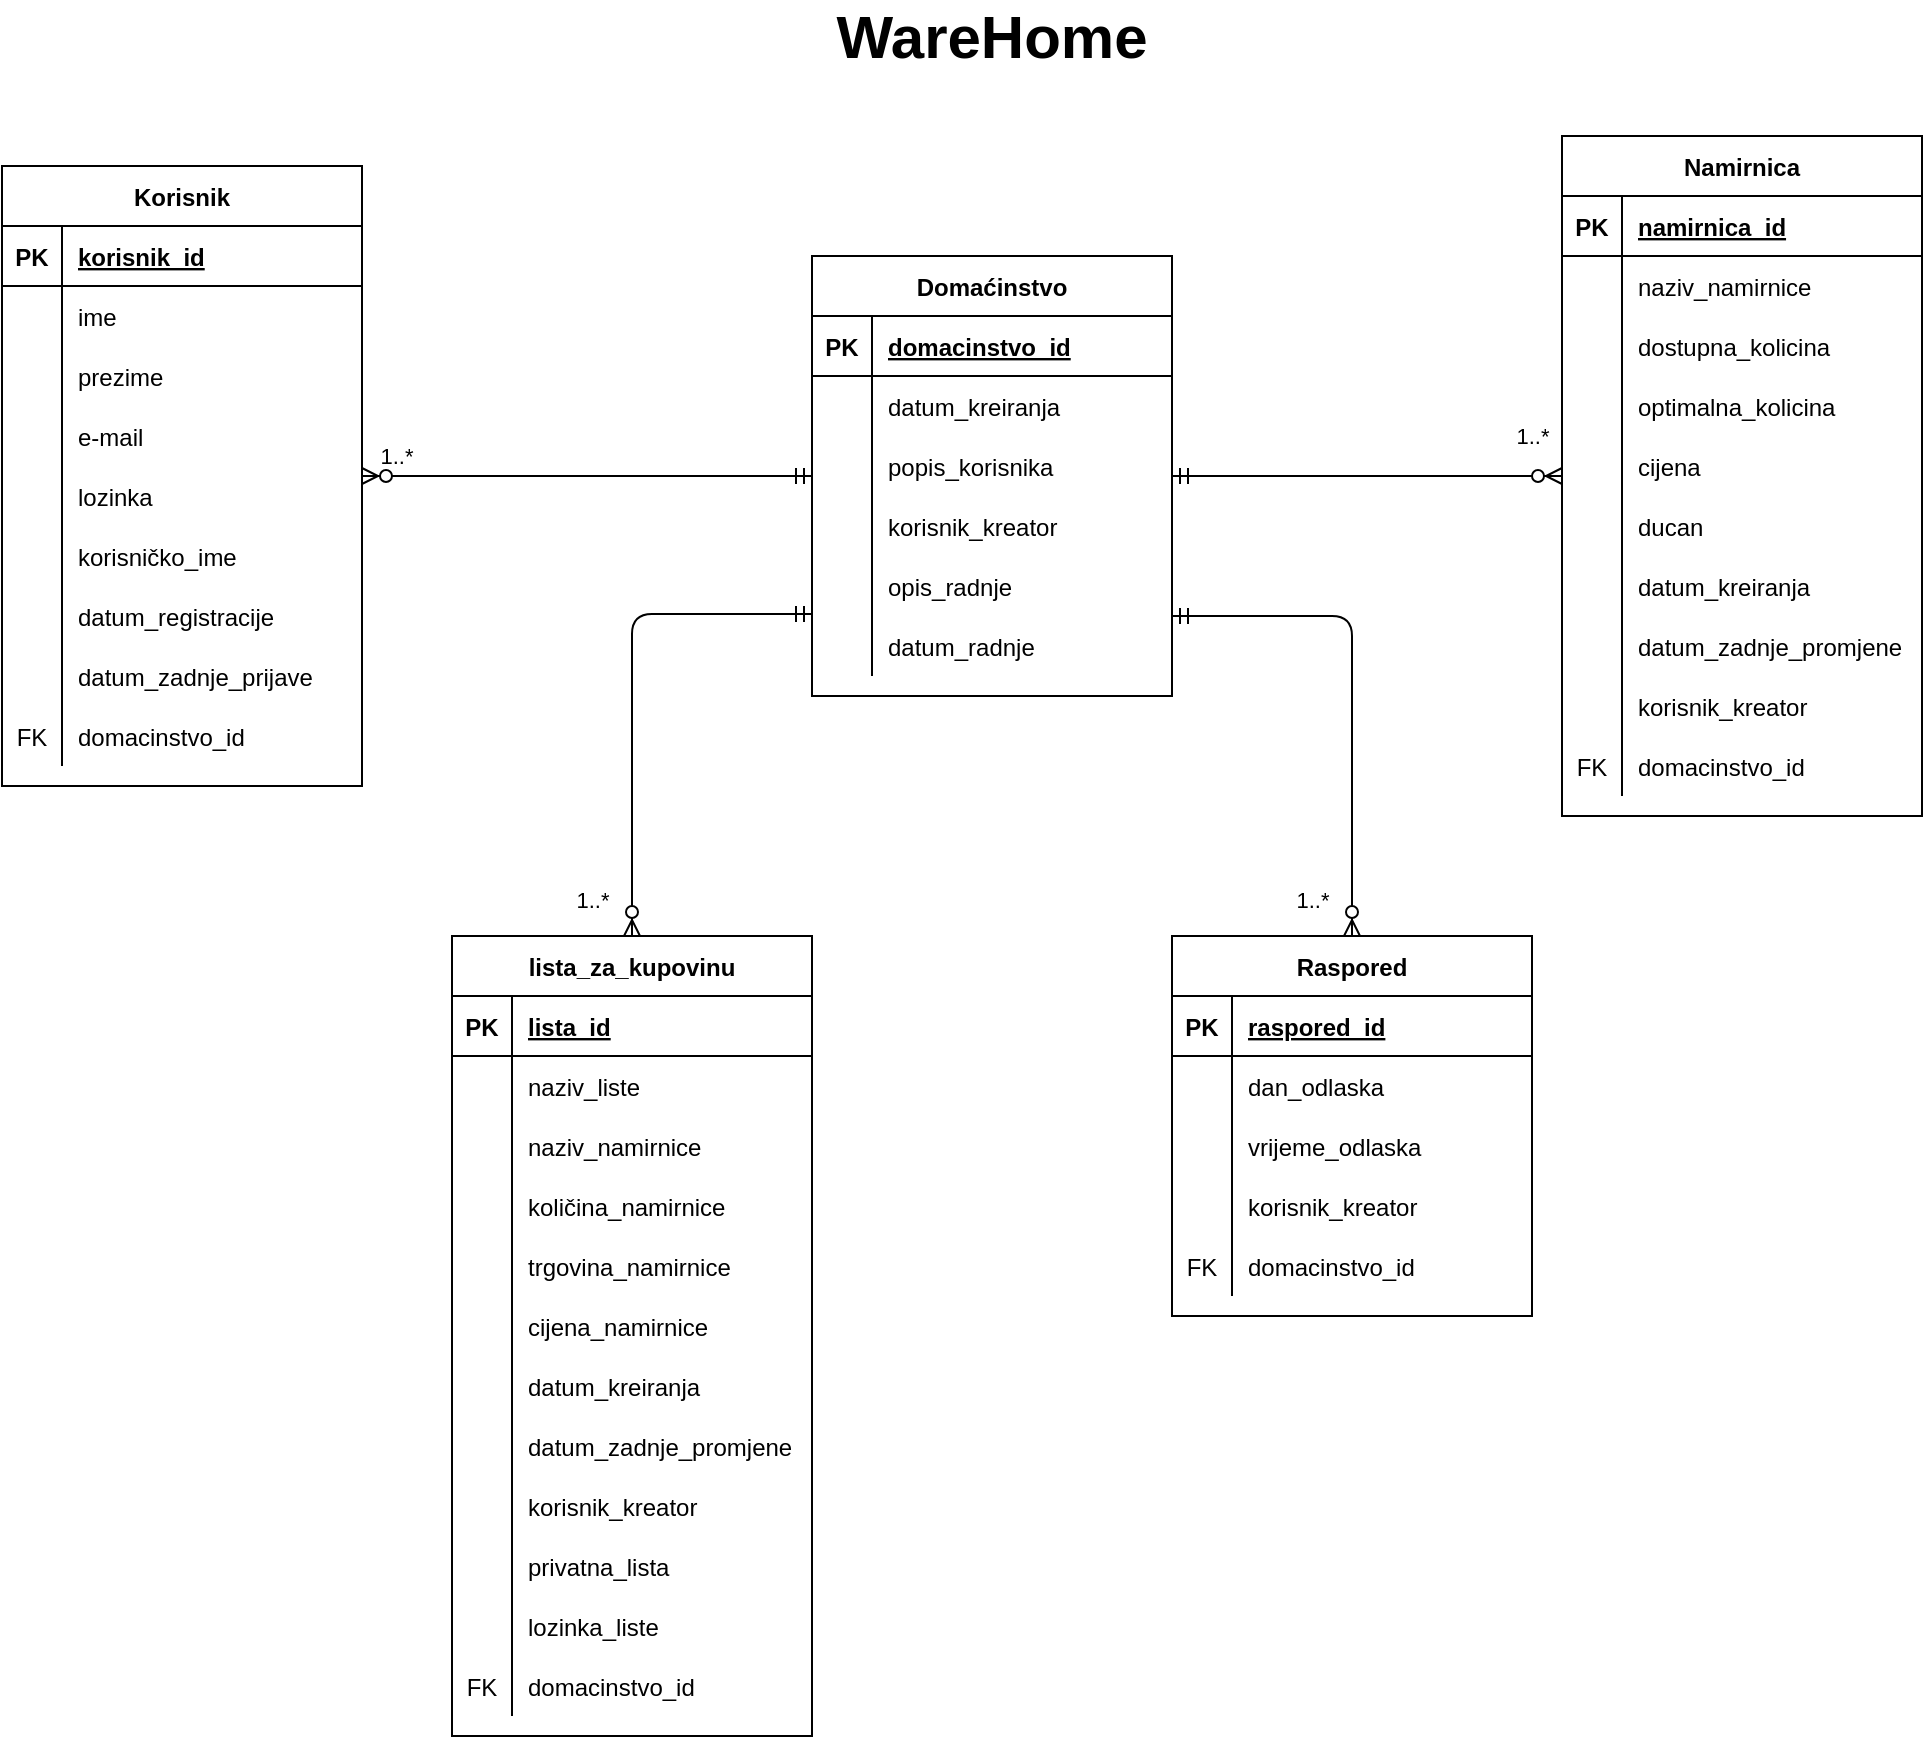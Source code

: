 <mxfile version="14.6.3" type="device"><diagram id="R2lEEEUBdFMjLlhIrx00" name="Page-1"><mxGraphModel dx="1422" dy="800" grid="1" gridSize="10" guides="1" tooltips="1" connect="1" arrows="1" fold="1" page="1" pageScale="1" pageWidth="1169" pageHeight="1654" math="0" shadow="0" extFonts="Permanent Marker^https://fonts.googleapis.com/css?family=Permanent+Marker"><root><mxCell id="0"/><mxCell id="1" parent="0"/><mxCell id="2GLg-_PPCTmaLITqpfH3-1" value="&lt;b&gt;&lt;font style=&quot;font-size: 30px&quot;&gt;WareHome&lt;/font&gt;&lt;/b&gt;" style="text;html=1;strokeColor=none;fillColor=none;align=center;verticalAlign=middle;whiteSpace=wrap;rounded=0;" parent="1" vertex="1"><mxGeometry x="435" y="30" width="300" height="20" as="geometry"/></mxCell><mxCell id="2GLg-_PPCTmaLITqpfH3-2" value="Korisnik" style="shape=table;startSize=30;container=1;collapsible=1;childLayout=tableLayout;fixedRows=1;rowLines=0;fontStyle=1;align=center;resizeLast=1;" parent="1" vertex="1"><mxGeometry x="90" y="105" width="180" height="310" as="geometry"/></mxCell><mxCell id="2GLg-_PPCTmaLITqpfH3-3" value="" style="shape=partialRectangle;collapsible=0;dropTarget=0;pointerEvents=0;fillColor=none;top=0;left=0;bottom=1;right=0;points=[[0,0.5],[1,0.5]];portConstraint=eastwest;" parent="2GLg-_PPCTmaLITqpfH3-2" vertex="1"><mxGeometry y="30" width="180" height="30" as="geometry"/></mxCell><mxCell id="2GLg-_PPCTmaLITqpfH3-4" value="PK" style="shape=partialRectangle;connectable=0;fillColor=none;top=0;left=0;bottom=0;right=0;fontStyle=1;overflow=hidden;" parent="2GLg-_PPCTmaLITqpfH3-3" vertex="1"><mxGeometry width="30" height="30" as="geometry"/></mxCell><mxCell id="2GLg-_PPCTmaLITqpfH3-5" value="korisnik_id" style="shape=partialRectangle;connectable=0;fillColor=none;top=0;left=0;bottom=0;right=0;align=left;spacingLeft=6;fontStyle=5;overflow=hidden;" parent="2GLg-_PPCTmaLITqpfH3-3" vertex="1"><mxGeometry x="30" width="150" height="30" as="geometry"/></mxCell><mxCell id="2GLg-_PPCTmaLITqpfH3-6" value="" style="shape=partialRectangle;collapsible=0;dropTarget=0;pointerEvents=0;fillColor=none;top=0;left=0;bottom=0;right=0;points=[[0,0.5],[1,0.5]];portConstraint=eastwest;" parent="2GLg-_PPCTmaLITqpfH3-2" vertex="1"><mxGeometry y="60" width="180" height="30" as="geometry"/></mxCell><mxCell id="2GLg-_PPCTmaLITqpfH3-7" value="" style="shape=partialRectangle;connectable=0;fillColor=none;top=0;left=0;bottom=0;right=0;editable=1;overflow=hidden;" parent="2GLg-_PPCTmaLITqpfH3-6" vertex="1"><mxGeometry width="30" height="30" as="geometry"/></mxCell><mxCell id="2GLg-_PPCTmaLITqpfH3-8" value="ime" style="shape=partialRectangle;connectable=0;fillColor=none;top=0;left=0;bottom=0;right=0;align=left;spacingLeft=6;overflow=hidden;" parent="2GLg-_PPCTmaLITqpfH3-6" vertex="1"><mxGeometry x="30" width="150" height="30" as="geometry"/></mxCell><mxCell id="2GLg-_PPCTmaLITqpfH3-9" value="" style="shape=partialRectangle;collapsible=0;dropTarget=0;pointerEvents=0;fillColor=none;top=0;left=0;bottom=0;right=0;points=[[0,0.5],[1,0.5]];portConstraint=eastwest;" parent="2GLg-_PPCTmaLITqpfH3-2" vertex="1"><mxGeometry y="90" width="180" height="30" as="geometry"/></mxCell><mxCell id="2GLg-_PPCTmaLITqpfH3-10" value="" style="shape=partialRectangle;connectable=0;fillColor=none;top=0;left=0;bottom=0;right=0;editable=1;overflow=hidden;" parent="2GLg-_PPCTmaLITqpfH3-9" vertex="1"><mxGeometry width="30" height="30" as="geometry"/></mxCell><mxCell id="2GLg-_PPCTmaLITqpfH3-11" value="prezime" style="shape=partialRectangle;connectable=0;fillColor=none;top=0;left=0;bottom=0;right=0;align=left;spacingLeft=6;overflow=hidden;" parent="2GLg-_PPCTmaLITqpfH3-9" vertex="1"><mxGeometry x="30" width="150" height="30" as="geometry"/></mxCell><mxCell id="2GLg-_PPCTmaLITqpfH3-12" value="" style="shape=partialRectangle;collapsible=0;dropTarget=0;pointerEvents=0;fillColor=none;top=0;left=0;bottom=0;right=0;points=[[0,0.5],[1,0.5]];portConstraint=eastwest;" parent="2GLg-_PPCTmaLITqpfH3-2" vertex="1"><mxGeometry y="120" width="180" height="30" as="geometry"/></mxCell><mxCell id="2GLg-_PPCTmaLITqpfH3-13" value="" style="shape=partialRectangle;connectable=0;fillColor=none;top=0;left=0;bottom=0;right=0;editable=1;overflow=hidden;" parent="2GLg-_PPCTmaLITqpfH3-12" vertex="1"><mxGeometry width="30" height="30" as="geometry"/></mxCell><mxCell id="2GLg-_PPCTmaLITqpfH3-14" value="e-mail" style="shape=partialRectangle;connectable=0;fillColor=none;top=0;left=0;bottom=0;right=0;align=left;spacingLeft=6;overflow=hidden;" parent="2GLg-_PPCTmaLITqpfH3-12" vertex="1"><mxGeometry x="30" width="150" height="30" as="geometry"/></mxCell><mxCell id="2GLg-_PPCTmaLITqpfH3-15" value="" style="shape=partialRectangle;collapsible=0;dropTarget=0;pointerEvents=0;fillColor=none;top=0;left=0;bottom=0;right=0;points=[[0,0.5],[1,0.5]];portConstraint=eastwest;" parent="2GLg-_PPCTmaLITqpfH3-2" vertex="1"><mxGeometry y="150" width="180" height="30" as="geometry"/></mxCell><mxCell id="2GLg-_PPCTmaLITqpfH3-16" value="" style="shape=partialRectangle;connectable=0;fillColor=none;top=0;left=0;bottom=0;right=0;editable=1;overflow=hidden;" parent="2GLg-_PPCTmaLITqpfH3-15" vertex="1"><mxGeometry width="30" height="30" as="geometry"/></mxCell><mxCell id="2GLg-_PPCTmaLITqpfH3-17" value="lozinka" style="shape=partialRectangle;connectable=0;fillColor=none;top=0;left=0;bottom=0;right=0;align=left;spacingLeft=6;overflow=hidden;" parent="2GLg-_PPCTmaLITqpfH3-15" vertex="1"><mxGeometry x="30" width="150" height="30" as="geometry"/></mxCell><mxCell id="2GLg-_PPCTmaLITqpfH3-18" value="" style="shape=partialRectangle;collapsible=0;dropTarget=0;pointerEvents=0;fillColor=none;top=0;left=0;bottom=0;right=0;points=[[0,0.5],[1,0.5]];portConstraint=eastwest;" parent="2GLg-_PPCTmaLITqpfH3-2" vertex="1"><mxGeometry y="180" width="180" height="30" as="geometry"/></mxCell><mxCell id="2GLg-_PPCTmaLITqpfH3-19" value="" style="shape=partialRectangle;connectable=0;fillColor=none;top=0;left=0;bottom=0;right=0;editable=1;overflow=hidden;" parent="2GLg-_PPCTmaLITqpfH3-18" vertex="1"><mxGeometry width="30" height="30" as="geometry"/></mxCell><mxCell id="2GLg-_PPCTmaLITqpfH3-20" value="korisničko_ime" style="shape=partialRectangle;connectable=0;fillColor=none;top=0;left=0;bottom=0;right=0;align=left;spacingLeft=6;overflow=hidden;" parent="2GLg-_PPCTmaLITqpfH3-18" vertex="1"><mxGeometry x="30" width="150" height="30" as="geometry"/></mxCell><mxCell id="2GLg-_PPCTmaLITqpfH3-21" value="" style="shape=partialRectangle;collapsible=0;dropTarget=0;pointerEvents=0;fillColor=none;top=0;left=0;bottom=0;right=0;points=[[0,0.5],[1,0.5]];portConstraint=eastwest;" parent="2GLg-_PPCTmaLITqpfH3-2" vertex="1"><mxGeometry y="210" width="180" height="30" as="geometry"/></mxCell><mxCell id="2GLg-_PPCTmaLITqpfH3-22" value="" style="shape=partialRectangle;connectable=0;fillColor=none;top=0;left=0;bottom=0;right=0;editable=1;overflow=hidden;" parent="2GLg-_PPCTmaLITqpfH3-21" vertex="1"><mxGeometry width="30" height="30" as="geometry"/></mxCell><mxCell id="2GLg-_PPCTmaLITqpfH3-23" value="datum_registracije" style="shape=partialRectangle;connectable=0;fillColor=none;top=0;left=0;bottom=0;right=0;align=left;spacingLeft=6;overflow=hidden;" parent="2GLg-_PPCTmaLITqpfH3-21" vertex="1"><mxGeometry x="30" width="150" height="30" as="geometry"/></mxCell><mxCell id="2GLg-_PPCTmaLITqpfH3-27" value="" style="shape=partialRectangle;collapsible=0;dropTarget=0;pointerEvents=0;fillColor=none;top=0;left=0;bottom=0;right=0;points=[[0,0.5],[1,0.5]];portConstraint=eastwest;" parent="2GLg-_PPCTmaLITqpfH3-2" vertex="1"><mxGeometry y="240" width="180" height="30" as="geometry"/></mxCell><mxCell id="2GLg-_PPCTmaLITqpfH3-28" value="" style="shape=partialRectangle;connectable=0;fillColor=none;top=0;left=0;bottom=0;right=0;editable=1;overflow=hidden;" parent="2GLg-_PPCTmaLITqpfH3-27" vertex="1"><mxGeometry width="30" height="30" as="geometry"/></mxCell><mxCell id="2GLg-_PPCTmaLITqpfH3-29" value="datum_zadnje_prijave" style="shape=partialRectangle;connectable=0;fillColor=none;top=0;left=0;bottom=0;right=0;align=left;spacingLeft=6;overflow=hidden;" parent="2GLg-_PPCTmaLITqpfH3-27" vertex="1"><mxGeometry x="30" width="150" height="30" as="geometry"/></mxCell><mxCell id="BshJ4q4RZ2kpoXZ5PRSr-8" value="" style="shape=partialRectangle;collapsible=0;dropTarget=0;pointerEvents=0;fillColor=none;top=0;left=0;bottom=0;right=0;points=[[0,0.5],[1,0.5]];portConstraint=eastwest;" vertex="1" parent="2GLg-_PPCTmaLITqpfH3-2"><mxGeometry y="270" width="180" height="30" as="geometry"/></mxCell><mxCell id="BshJ4q4RZ2kpoXZ5PRSr-9" value="FK" style="shape=partialRectangle;connectable=0;fillColor=none;top=0;left=0;bottom=0;right=0;editable=1;overflow=hidden;" vertex="1" parent="BshJ4q4RZ2kpoXZ5PRSr-8"><mxGeometry width="30" height="30" as="geometry"/></mxCell><mxCell id="BshJ4q4RZ2kpoXZ5PRSr-10" value="domacinstvo_id" style="shape=partialRectangle;connectable=0;fillColor=none;top=0;left=0;bottom=0;right=0;align=left;spacingLeft=6;overflow=hidden;" vertex="1" parent="BshJ4q4RZ2kpoXZ5PRSr-8"><mxGeometry x="30" width="150" height="30" as="geometry"/></mxCell><mxCell id="2GLg-_PPCTmaLITqpfH3-30" value="Domaćinstvo" style="shape=table;startSize=30;container=1;collapsible=1;childLayout=tableLayout;fixedRows=1;rowLines=0;fontStyle=1;align=center;resizeLast=1;" parent="1" vertex="1"><mxGeometry x="495" y="150" width="180" height="220" as="geometry"/></mxCell><mxCell id="2GLg-_PPCTmaLITqpfH3-31" value="" style="shape=partialRectangle;collapsible=0;dropTarget=0;pointerEvents=0;fillColor=none;top=0;left=0;bottom=1;right=0;points=[[0,0.5],[1,0.5]];portConstraint=eastwest;" parent="2GLg-_PPCTmaLITqpfH3-30" vertex="1"><mxGeometry y="30" width="180" height="30" as="geometry"/></mxCell><mxCell id="2GLg-_PPCTmaLITqpfH3-32" value="PK" style="shape=partialRectangle;connectable=0;fillColor=none;top=0;left=0;bottom=0;right=0;fontStyle=1;overflow=hidden;" parent="2GLg-_PPCTmaLITqpfH3-31" vertex="1"><mxGeometry width="30" height="30" as="geometry"/></mxCell><mxCell id="2GLg-_PPCTmaLITqpfH3-33" value="domacinstvo_id" style="shape=partialRectangle;connectable=0;fillColor=none;top=0;left=0;bottom=0;right=0;align=left;spacingLeft=6;fontStyle=5;overflow=hidden;" parent="2GLg-_PPCTmaLITqpfH3-31" vertex="1"><mxGeometry x="30" width="150" height="30" as="geometry"/></mxCell><mxCell id="2GLg-_PPCTmaLITqpfH3-34" value="" style="shape=partialRectangle;collapsible=0;dropTarget=0;pointerEvents=0;fillColor=none;top=0;left=0;bottom=0;right=0;points=[[0,0.5],[1,0.5]];portConstraint=eastwest;" parent="2GLg-_PPCTmaLITqpfH3-30" vertex="1"><mxGeometry y="60" width="180" height="30" as="geometry"/></mxCell><mxCell id="2GLg-_PPCTmaLITqpfH3-35" value="" style="shape=partialRectangle;connectable=0;fillColor=none;top=0;left=0;bottom=0;right=0;editable=1;overflow=hidden;" parent="2GLg-_PPCTmaLITqpfH3-34" vertex="1"><mxGeometry width="30" height="30" as="geometry"/></mxCell><mxCell id="2GLg-_PPCTmaLITqpfH3-36" value="datum_kreiranja" style="shape=partialRectangle;connectable=0;fillColor=none;top=0;left=0;bottom=0;right=0;align=left;spacingLeft=6;overflow=hidden;" parent="2GLg-_PPCTmaLITqpfH3-34" vertex="1"><mxGeometry x="30" width="150" height="30" as="geometry"/></mxCell><mxCell id="2GLg-_PPCTmaLITqpfH3-60" value="" style="shape=partialRectangle;collapsible=0;dropTarget=0;pointerEvents=0;fillColor=none;top=0;left=0;bottom=0;right=0;points=[[0,0.5],[1,0.5]];portConstraint=eastwest;" parent="2GLg-_PPCTmaLITqpfH3-30" vertex="1"><mxGeometry y="90" width="180" height="30" as="geometry"/></mxCell><mxCell id="2GLg-_PPCTmaLITqpfH3-61" value="" style="shape=partialRectangle;connectable=0;fillColor=none;top=0;left=0;bottom=0;right=0;editable=1;overflow=hidden;" parent="2GLg-_PPCTmaLITqpfH3-60" vertex="1"><mxGeometry width="30" height="30" as="geometry"/></mxCell><mxCell id="2GLg-_PPCTmaLITqpfH3-62" value="popis_korisnika" style="shape=partialRectangle;connectable=0;fillColor=none;top=0;left=0;bottom=0;right=0;align=left;spacingLeft=6;overflow=hidden;" parent="2GLg-_PPCTmaLITqpfH3-60" vertex="1"><mxGeometry x="30" width="150" height="30" as="geometry"/></mxCell><mxCell id="2GLg-_PPCTmaLITqpfH3-63" value="" style="shape=partialRectangle;collapsible=0;dropTarget=0;pointerEvents=0;fillColor=none;top=0;left=0;bottom=0;right=0;points=[[0,0.5],[1,0.5]];portConstraint=eastwest;" parent="2GLg-_PPCTmaLITqpfH3-30" vertex="1"><mxGeometry y="120" width="180" height="30" as="geometry"/></mxCell><mxCell id="2GLg-_PPCTmaLITqpfH3-64" value="" style="shape=partialRectangle;connectable=0;fillColor=none;top=0;left=0;bottom=0;right=0;editable=1;overflow=hidden;" parent="2GLg-_PPCTmaLITqpfH3-63" vertex="1"><mxGeometry width="30" height="30" as="geometry"/></mxCell><mxCell id="2GLg-_PPCTmaLITqpfH3-65" value="korisnik_kreator" style="shape=partialRectangle;connectable=0;fillColor=none;top=0;left=0;bottom=0;right=0;align=left;spacingLeft=6;overflow=hidden;" parent="2GLg-_PPCTmaLITqpfH3-63" vertex="1"><mxGeometry x="30" width="150" height="30" as="geometry"/></mxCell><mxCell id="BshJ4q4RZ2kpoXZ5PRSr-1" value="" style="shape=partialRectangle;collapsible=0;dropTarget=0;pointerEvents=0;fillColor=none;top=0;left=0;bottom=0;right=0;points=[[0,0.5],[1,0.5]];portConstraint=eastwest;" vertex="1" parent="2GLg-_PPCTmaLITqpfH3-30"><mxGeometry y="150" width="180" height="30" as="geometry"/></mxCell><mxCell id="BshJ4q4RZ2kpoXZ5PRSr-2" value="" style="shape=partialRectangle;connectable=0;fillColor=none;top=0;left=0;bottom=0;right=0;editable=1;overflow=hidden;" vertex="1" parent="BshJ4q4RZ2kpoXZ5PRSr-1"><mxGeometry width="30" height="30" as="geometry"/></mxCell><mxCell id="BshJ4q4RZ2kpoXZ5PRSr-3" value="opis_radnje" style="shape=partialRectangle;connectable=0;fillColor=none;top=0;left=0;bottom=0;right=0;align=left;spacingLeft=6;overflow=hidden;" vertex="1" parent="BshJ4q4RZ2kpoXZ5PRSr-1"><mxGeometry x="30" width="150" height="30" as="geometry"/></mxCell><mxCell id="BshJ4q4RZ2kpoXZ5PRSr-4" value="" style="shape=partialRectangle;collapsible=0;dropTarget=0;pointerEvents=0;fillColor=none;top=0;left=0;bottom=0;right=0;points=[[0,0.5],[1,0.5]];portConstraint=eastwest;" vertex="1" parent="2GLg-_PPCTmaLITqpfH3-30"><mxGeometry y="180" width="180" height="30" as="geometry"/></mxCell><mxCell id="BshJ4q4RZ2kpoXZ5PRSr-5" value="" style="shape=partialRectangle;connectable=0;fillColor=none;top=0;left=0;bottom=0;right=0;editable=1;overflow=hidden;" vertex="1" parent="BshJ4q4RZ2kpoXZ5PRSr-4"><mxGeometry width="30" height="30" as="geometry"/></mxCell><mxCell id="BshJ4q4RZ2kpoXZ5PRSr-6" value="datum_radnje" style="shape=partialRectangle;connectable=0;fillColor=none;top=0;left=0;bottom=0;right=0;align=left;spacingLeft=6;overflow=hidden;" vertex="1" parent="BshJ4q4RZ2kpoXZ5PRSr-4"><mxGeometry x="30" width="150" height="30" as="geometry"/></mxCell><mxCell id="2GLg-_PPCTmaLITqpfH3-66" value="Namirnica" style="shape=table;startSize=30;container=1;collapsible=1;childLayout=tableLayout;fixedRows=1;rowLines=0;fontStyle=1;align=center;resizeLast=1;" parent="1" vertex="1"><mxGeometry x="870" y="90" width="180" height="340" as="geometry"/></mxCell><mxCell id="2GLg-_PPCTmaLITqpfH3-67" value="" style="shape=partialRectangle;collapsible=0;dropTarget=0;pointerEvents=0;fillColor=none;top=0;left=0;bottom=1;right=0;points=[[0,0.5],[1,0.5]];portConstraint=eastwest;" parent="2GLg-_PPCTmaLITqpfH3-66" vertex="1"><mxGeometry y="30" width="180" height="30" as="geometry"/></mxCell><mxCell id="2GLg-_PPCTmaLITqpfH3-68" value="PK" style="shape=partialRectangle;connectable=0;fillColor=none;top=0;left=0;bottom=0;right=0;fontStyle=1;overflow=hidden;" parent="2GLg-_PPCTmaLITqpfH3-67" vertex="1"><mxGeometry width="30" height="30" as="geometry"/></mxCell><mxCell id="2GLg-_PPCTmaLITqpfH3-69" value="namirnica_id" style="shape=partialRectangle;connectable=0;fillColor=none;top=0;left=0;bottom=0;right=0;align=left;spacingLeft=6;fontStyle=5;overflow=hidden;" parent="2GLg-_PPCTmaLITqpfH3-67" vertex="1"><mxGeometry x="30" width="150" height="30" as="geometry"/></mxCell><mxCell id="2GLg-_PPCTmaLITqpfH3-70" value="" style="shape=partialRectangle;collapsible=0;dropTarget=0;pointerEvents=0;fillColor=none;top=0;left=0;bottom=0;right=0;points=[[0,0.5],[1,0.5]];portConstraint=eastwest;" parent="2GLg-_PPCTmaLITqpfH3-66" vertex="1"><mxGeometry y="60" width="180" height="30" as="geometry"/></mxCell><mxCell id="2GLg-_PPCTmaLITqpfH3-71" value="" style="shape=partialRectangle;connectable=0;fillColor=none;top=0;left=0;bottom=0;right=0;editable=1;overflow=hidden;" parent="2GLg-_PPCTmaLITqpfH3-70" vertex="1"><mxGeometry width="30" height="30" as="geometry"/></mxCell><mxCell id="2GLg-_PPCTmaLITqpfH3-72" value="naziv_namirnice" style="shape=partialRectangle;connectable=0;fillColor=none;top=0;left=0;bottom=0;right=0;align=left;spacingLeft=6;overflow=hidden;" parent="2GLg-_PPCTmaLITqpfH3-70" vertex="1"><mxGeometry x="30" width="150" height="30" as="geometry"/></mxCell><mxCell id="2GLg-_PPCTmaLITqpfH3-73" value="" style="shape=partialRectangle;collapsible=0;dropTarget=0;pointerEvents=0;fillColor=none;top=0;left=0;bottom=0;right=0;points=[[0,0.5],[1,0.5]];portConstraint=eastwest;" parent="2GLg-_PPCTmaLITqpfH3-66" vertex="1"><mxGeometry y="90" width="180" height="30" as="geometry"/></mxCell><mxCell id="2GLg-_PPCTmaLITqpfH3-74" value="" style="shape=partialRectangle;connectable=0;fillColor=none;top=0;left=0;bottom=0;right=0;editable=1;overflow=hidden;" parent="2GLg-_PPCTmaLITqpfH3-73" vertex="1"><mxGeometry width="30" height="30" as="geometry"/></mxCell><mxCell id="2GLg-_PPCTmaLITqpfH3-75" value="dostupna_kolicina" style="shape=partialRectangle;connectable=0;fillColor=none;top=0;left=0;bottom=0;right=0;align=left;spacingLeft=6;overflow=hidden;" parent="2GLg-_PPCTmaLITqpfH3-73" vertex="1"><mxGeometry x="30" width="150" height="30" as="geometry"/></mxCell><mxCell id="2GLg-_PPCTmaLITqpfH3-76" value="" style="shape=partialRectangle;collapsible=0;dropTarget=0;pointerEvents=0;fillColor=none;top=0;left=0;bottom=0;right=0;points=[[0,0.5],[1,0.5]];portConstraint=eastwest;" parent="2GLg-_PPCTmaLITqpfH3-66" vertex="1"><mxGeometry y="120" width="180" height="30" as="geometry"/></mxCell><mxCell id="2GLg-_PPCTmaLITqpfH3-77" value="" style="shape=partialRectangle;connectable=0;fillColor=none;top=0;left=0;bottom=0;right=0;editable=1;overflow=hidden;" parent="2GLg-_PPCTmaLITqpfH3-76" vertex="1"><mxGeometry width="30" height="30" as="geometry"/></mxCell><mxCell id="2GLg-_PPCTmaLITqpfH3-78" value="optimalna_kolicina" style="shape=partialRectangle;connectable=0;fillColor=none;top=0;left=0;bottom=0;right=0;align=left;spacingLeft=6;overflow=hidden;" parent="2GLg-_PPCTmaLITqpfH3-76" vertex="1"><mxGeometry x="30" width="150" height="30" as="geometry"/></mxCell><mxCell id="2GLg-_PPCTmaLITqpfH3-79" value="" style="shape=partialRectangle;collapsible=0;dropTarget=0;pointerEvents=0;fillColor=none;top=0;left=0;bottom=0;right=0;points=[[0,0.5],[1,0.5]];portConstraint=eastwest;" parent="2GLg-_PPCTmaLITqpfH3-66" vertex="1"><mxGeometry y="150" width="180" height="30" as="geometry"/></mxCell><mxCell id="2GLg-_PPCTmaLITqpfH3-80" value="" style="shape=partialRectangle;connectable=0;fillColor=none;top=0;left=0;bottom=0;right=0;editable=1;overflow=hidden;" parent="2GLg-_PPCTmaLITqpfH3-79" vertex="1"><mxGeometry width="30" height="30" as="geometry"/></mxCell><mxCell id="2GLg-_PPCTmaLITqpfH3-81" value="cijena" style="shape=partialRectangle;connectable=0;fillColor=none;top=0;left=0;bottom=0;right=0;align=left;spacingLeft=6;overflow=hidden;" parent="2GLg-_PPCTmaLITqpfH3-79" vertex="1"><mxGeometry x="30" width="150" height="30" as="geometry"/></mxCell><mxCell id="2GLg-_PPCTmaLITqpfH3-82" value="" style="shape=partialRectangle;collapsible=0;dropTarget=0;pointerEvents=0;fillColor=none;top=0;left=0;bottom=0;right=0;points=[[0,0.5],[1,0.5]];portConstraint=eastwest;" parent="2GLg-_PPCTmaLITqpfH3-66" vertex="1"><mxGeometry y="180" width="180" height="30" as="geometry"/></mxCell><mxCell id="2GLg-_PPCTmaLITqpfH3-83" value="" style="shape=partialRectangle;connectable=0;fillColor=none;top=0;left=0;bottom=0;right=0;editable=1;overflow=hidden;" parent="2GLg-_PPCTmaLITqpfH3-82" vertex="1"><mxGeometry width="30" height="30" as="geometry"/></mxCell><mxCell id="2GLg-_PPCTmaLITqpfH3-84" value="ducan" style="shape=partialRectangle;connectable=0;fillColor=none;top=0;left=0;bottom=0;right=0;align=left;spacingLeft=6;overflow=hidden;" parent="2GLg-_PPCTmaLITqpfH3-82" vertex="1"><mxGeometry x="30" width="150" height="30" as="geometry"/></mxCell><mxCell id="2GLg-_PPCTmaLITqpfH3-85" value="" style="shape=partialRectangle;collapsible=0;dropTarget=0;pointerEvents=0;fillColor=none;top=0;left=0;bottom=0;right=0;points=[[0,0.5],[1,0.5]];portConstraint=eastwest;" parent="2GLg-_PPCTmaLITqpfH3-66" vertex="1"><mxGeometry y="210" width="180" height="30" as="geometry"/></mxCell><mxCell id="2GLg-_PPCTmaLITqpfH3-86" value="" style="shape=partialRectangle;connectable=0;fillColor=none;top=0;left=0;bottom=0;right=0;editable=1;overflow=hidden;" parent="2GLg-_PPCTmaLITqpfH3-85" vertex="1"><mxGeometry width="30" height="30" as="geometry"/></mxCell><mxCell id="2GLg-_PPCTmaLITqpfH3-87" value="datum_kreiranja" style="shape=partialRectangle;connectable=0;fillColor=none;top=0;left=0;bottom=0;right=0;align=left;spacingLeft=6;overflow=hidden;" parent="2GLg-_PPCTmaLITqpfH3-85" vertex="1"><mxGeometry x="30" width="150" height="30" as="geometry"/></mxCell><mxCell id="2GLg-_PPCTmaLITqpfH3-91" value="" style="shape=partialRectangle;collapsible=0;dropTarget=0;pointerEvents=0;fillColor=none;top=0;left=0;bottom=0;right=0;points=[[0,0.5],[1,0.5]];portConstraint=eastwest;" parent="2GLg-_PPCTmaLITqpfH3-66" vertex="1"><mxGeometry y="240" width="180" height="30" as="geometry"/></mxCell><mxCell id="2GLg-_PPCTmaLITqpfH3-92" value="" style="shape=partialRectangle;connectable=0;fillColor=none;top=0;left=0;bottom=0;right=0;editable=1;overflow=hidden;" parent="2GLg-_PPCTmaLITqpfH3-91" vertex="1"><mxGeometry width="30" height="30" as="geometry"/></mxCell><mxCell id="2GLg-_PPCTmaLITqpfH3-93" value="datum_zadnje_promjene" style="shape=partialRectangle;connectable=0;fillColor=none;top=0;left=0;bottom=0;right=0;align=left;spacingLeft=6;overflow=hidden;" parent="2GLg-_PPCTmaLITqpfH3-91" vertex="1"><mxGeometry x="30" width="150" height="30" as="geometry"/></mxCell><mxCell id="2GLg-_PPCTmaLITqpfH3-88" value="" style="shape=partialRectangle;collapsible=0;dropTarget=0;pointerEvents=0;fillColor=none;top=0;left=0;bottom=0;right=0;points=[[0,0.5],[1,0.5]];portConstraint=eastwest;" parent="2GLg-_PPCTmaLITqpfH3-66" vertex="1"><mxGeometry y="270" width="180" height="30" as="geometry"/></mxCell><mxCell id="2GLg-_PPCTmaLITqpfH3-89" value="" style="shape=partialRectangle;connectable=0;fillColor=none;top=0;left=0;bottom=0;right=0;editable=1;overflow=hidden;" parent="2GLg-_PPCTmaLITqpfH3-88" vertex="1"><mxGeometry width="30" height="30" as="geometry"/></mxCell><mxCell id="2GLg-_PPCTmaLITqpfH3-90" value="korisnik_kreator" style="shape=partialRectangle;connectable=0;fillColor=none;top=0;left=0;bottom=0;right=0;align=left;spacingLeft=6;overflow=hidden;" parent="2GLg-_PPCTmaLITqpfH3-88" vertex="1"><mxGeometry x="30" width="150" height="30" as="geometry"/></mxCell><mxCell id="BshJ4q4RZ2kpoXZ5PRSr-28" value="" style="shape=partialRectangle;collapsible=0;dropTarget=0;pointerEvents=0;fillColor=none;top=0;left=0;bottom=0;right=0;points=[[0,0.5],[1,0.5]];portConstraint=eastwest;labelBackgroundColor=none;" vertex="1" parent="2GLg-_PPCTmaLITqpfH3-66"><mxGeometry y="300" width="180" height="30" as="geometry"/></mxCell><mxCell id="BshJ4q4RZ2kpoXZ5PRSr-29" value="FK" style="shape=partialRectangle;connectable=0;fillColor=none;top=0;left=0;bottom=0;right=0;editable=1;overflow=hidden;" vertex="1" parent="BshJ4q4RZ2kpoXZ5PRSr-28"><mxGeometry width="30" height="30" as="geometry"/></mxCell><mxCell id="BshJ4q4RZ2kpoXZ5PRSr-30" value="domacinstvo_id" style="shape=partialRectangle;connectable=0;fillColor=none;top=0;left=0;bottom=0;right=0;align=left;spacingLeft=6;overflow=hidden;" vertex="1" parent="BshJ4q4RZ2kpoXZ5PRSr-28"><mxGeometry x="30" width="150" height="30" as="geometry"/></mxCell><mxCell id="2GLg-_PPCTmaLITqpfH3-138" value="lista_za_kupovinu" style="shape=table;startSize=30;container=1;collapsible=1;childLayout=tableLayout;fixedRows=1;rowLines=0;fontStyle=1;align=center;resizeLast=1;" parent="1" vertex="1"><mxGeometry x="315" y="490" width="180" height="400" as="geometry"/></mxCell><mxCell id="2GLg-_PPCTmaLITqpfH3-139" value="" style="shape=partialRectangle;collapsible=0;dropTarget=0;pointerEvents=0;fillColor=none;top=0;left=0;bottom=1;right=0;points=[[0,0.5],[1,0.5]];portConstraint=eastwest;" parent="2GLg-_PPCTmaLITqpfH3-138" vertex="1"><mxGeometry y="30" width="180" height="30" as="geometry"/></mxCell><mxCell id="2GLg-_PPCTmaLITqpfH3-140" value="PK" style="shape=partialRectangle;connectable=0;fillColor=none;top=0;left=0;bottom=0;right=0;fontStyle=1;overflow=hidden;" parent="2GLg-_PPCTmaLITqpfH3-139" vertex="1"><mxGeometry width="30" height="30" as="geometry"/></mxCell><mxCell id="2GLg-_PPCTmaLITqpfH3-141" value="lista_id" style="shape=partialRectangle;connectable=0;fillColor=none;top=0;left=0;bottom=0;right=0;align=left;spacingLeft=6;fontStyle=5;overflow=hidden;" parent="2GLg-_PPCTmaLITqpfH3-139" vertex="1"><mxGeometry x="30" width="150" height="30" as="geometry"/></mxCell><mxCell id="2GLg-_PPCTmaLITqpfH3-157" value="" style="shape=partialRectangle;collapsible=0;dropTarget=0;pointerEvents=0;fillColor=none;top=0;left=0;bottom=0;right=0;points=[[0,0.5],[1,0.5]];portConstraint=eastwest;" parent="2GLg-_PPCTmaLITqpfH3-138" vertex="1"><mxGeometry y="60" width="180" height="30" as="geometry"/></mxCell><mxCell id="2GLg-_PPCTmaLITqpfH3-158" value="" style="shape=partialRectangle;connectable=0;fillColor=none;top=0;left=0;bottom=0;right=0;editable=1;overflow=hidden;" parent="2GLg-_PPCTmaLITqpfH3-157" vertex="1"><mxGeometry width="30" height="30" as="geometry"/></mxCell><mxCell id="2GLg-_PPCTmaLITqpfH3-159" value="naziv_liste" style="shape=partialRectangle;connectable=0;fillColor=none;top=0;left=0;bottom=0;right=0;align=left;spacingLeft=6;overflow=hidden;" parent="2GLg-_PPCTmaLITqpfH3-157" vertex="1"><mxGeometry x="30" width="150" height="30" as="geometry"/></mxCell><mxCell id="2GLg-_PPCTmaLITqpfH3-142" value="" style="shape=partialRectangle;collapsible=0;dropTarget=0;pointerEvents=0;fillColor=none;top=0;left=0;bottom=0;right=0;points=[[0,0.5],[1,0.5]];portConstraint=eastwest;" parent="2GLg-_PPCTmaLITqpfH3-138" vertex="1"><mxGeometry y="90" width="180" height="30" as="geometry"/></mxCell><mxCell id="2GLg-_PPCTmaLITqpfH3-143" value="" style="shape=partialRectangle;connectable=0;fillColor=none;top=0;left=0;bottom=0;right=0;editable=1;overflow=hidden;" parent="2GLg-_PPCTmaLITqpfH3-142" vertex="1"><mxGeometry width="30" height="30" as="geometry"/></mxCell><mxCell id="2GLg-_PPCTmaLITqpfH3-144" value="naziv_namirnice" style="shape=partialRectangle;connectable=0;fillColor=none;top=0;left=0;bottom=0;right=0;align=left;spacingLeft=6;overflow=hidden;" parent="2GLg-_PPCTmaLITqpfH3-142" vertex="1"><mxGeometry x="30" width="150" height="30" as="geometry"/></mxCell><mxCell id="2GLg-_PPCTmaLITqpfH3-145" value="" style="shape=partialRectangle;collapsible=0;dropTarget=0;pointerEvents=0;fillColor=none;top=0;left=0;bottom=0;right=0;points=[[0,0.5],[1,0.5]];portConstraint=eastwest;" parent="2GLg-_PPCTmaLITqpfH3-138" vertex="1"><mxGeometry y="120" width="180" height="30" as="geometry"/></mxCell><mxCell id="2GLg-_PPCTmaLITqpfH3-146" value="" style="shape=partialRectangle;connectable=0;fillColor=none;top=0;left=0;bottom=0;right=0;editable=1;overflow=hidden;" parent="2GLg-_PPCTmaLITqpfH3-145" vertex="1"><mxGeometry width="30" height="30" as="geometry"/></mxCell><mxCell id="2GLg-_PPCTmaLITqpfH3-147" value="količina_namirnice" style="shape=partialRectangle;connectable=0;fillColor=none;top=0;left=0;bottom=0;right=0;align=left;spacingLeft=6;overflow=hidden;" parent="2GLg-_PPCTmaLITqpfH3-145" vertex="1"><mxGeometry x="30" width="150" height="30" as="geometry"/></mxCell><mxCell id="2GLg-_PPCTmaLITqpfH3-148" value="" style="shape=partialRectangle;collapsible=0;dropTarget=0;pointerEvents=0;fillColor=none;top=0;left=0;bottom=0;right=0;points=[[0,0.5],[1,0.5]];portConstraint=eastwest;" parent="2GLg-_PPCTmaLITqpfH3-138" vertex="1"><mxGeometry y="150" width="180" height="30" as="geometry"/></mxCell><mxCell id="2GLg-_PPCTmaLITqpfH3-149" value="" style="shape=partialRectangle;connectable=0;fillColor=none;top=0;left=0;bottom=0;right=0;editable=1;overflow=hidden;" parent="2GLg-_PPCTmaLITqpfH3-148" vertex="1"><mxGeometry width="30" height="30" as="geometry"/></mxCell><mxCell id="2GLg-_PPCTmaLITqpfH3-150" value="trgovina_namirnice" style="shape=partialRectangle;connectable=0;fillColor=none;top=0;left=0;bottom=0;right=0;align=left;spacingLeft=6;overflow=hidden;" parent="2GLg-_PPCTmaLITqpfH3-148" vertex="1"><mxGeometry x="30" width="150" height="30" as="geometry"/></mxCell><mxCell id="2GLg-_PPCTmaLITqpfH3-154" value="" style="shape=partialRectangle;collapsible=0;dropTarget=0;pointerEvents=0;fillColor=none;top=0;left=0;bottom=0;right=0;points=[[0,0.5],[1,0.5]];portConstraint=eastwest;" parent="2GLg-_PPCTmaLITqpfH3-138" vertex="1"><mxGeometry y="180" width="180" height="30" as="geometry"/></mxCell><mxCell id="2GLg-_PPCTmaLITqpfH3-155" value="" style="shape=partialRectangle;connectable=0;fillColor=none;top=0;left=0;bottom=0;right=0;editable=1;overflow=hidden;" parent="2GLg-_PPCTmaLITqpfH3-154" vertex="1"><mxGeometry width="30" height="30" as="geometry"/></mxCell><mxCell id="2GLg-_PPCTmaLITqpfH3-156" value="cijena_namirnice" style="shape=partialRectangle;connectable=0;fillColor=none;top=0;left=0;bottom=0;right=0;align=left;spacingLeft=6;overflow=hidden;" parent="2GLg-_PPCTmaLITqpfH3-154" vertex="1"><mxGeometry x="30" width="150" height="30" as="geometry"/></mxCell><mxCell id="2GLg-_PPCTmaLITqpfH3-160" value="" style="shape=partialRectangle;collapsible=0;dropTarget=0;pointerEvents=0;fillColor=none;top=0;left=0;bottom=0;right=0;points=[[0,0.5],[1,0.5]];portConstraint=eastwest;" parent="2GLg-_PPCTmaLITqpfH3-138" vertex="1"><mxGeometry y="210" width="180" height="30" as="geometry"/></mxCell><mxCell id="2GLg-_PPCTmaLITqpfH3-161" value="" style="shape=partialRectangle;connectable=0;fillColor=none;top=0;left=0;bottom=0;right=0;editable=1;overflow=hidden;" parent="2GLg-_PPCTmaLITqpfH3-160" vertex="1"><mxGeometry width="30" height="30" as="geometry"/></mxCell><mxCell id="2GLg-_PPCTmaLITqpfH3-162" value="datum_kreiranja" style="shape=partialRectangle;connectable=0;fillColor=none;top=0;left=0;bottom=0;right=0;align=left;spacingLeft=6;overflow=hidden;" parent="2GLg-_PPCTmaLITqpfH3-160" vertex="1"><mxGeometry x="30" width="150" height="30" as="geometry"/></mxCell><mxCell id="2GLg-_PPCTmaLITqpfH3-163" value="" style="shape=partialRectangle;collapsible=0;dropTarget=0;pointerEvents=0;fillColor=none;top=0;left=0;bottom=0;right=0;points=[[0,0.5],[1,0.5]];portConstraint=eastwest;" parent="2GLg-_PPCTmaLITqpfH3-138" vertex="1"><mxGeometry y="240" width="180" height="30" as="geometry"/></mxCell><mxCell id="2GLg-_PPCTmaLITqpfH3-164" value="" style="shape=partialRectangle;connectable=0;fillColor=none;top=0;left=0;bottom=0;right=0;editable=1;overflow=hidden;" parent="2GLg-_PPCTmaLITqpfH3-163" vertex="1"><mxGeometry width="30" height="30" as="geometry"/></mxCell><mxCell id="2GLg-_PPCTmaLITqpfH3-165" value="datum_zadnje_promjene" style="shape=partialRectangle;connectable=0;fillColor=none;top=0;left=0;bottom=0;right=0;align=left;spacingLeft=6;overflow=hidden;" parent="2GLg-_PPCTmaLITqpfH3-163" vertex="1"><mxGeometry x="30" width="150" height="30" as="geometry"/></mxCell><mxCell id="2GLg-_PPCTmaLITqpfH3-151" value="" style="shape=partialRectangle;collapsible=0;dropTarget=0;pointerEvents=0;fillColor=none;top=0;left=0;bottom=0;right=0;points=[[0,0.5],[1,0.5]];portConstraint=eastwest;" parent="2GLg-_PPCTmaLITqpfH3-138" vertex="1"><mxGeometry y="270" width="180" height="30" as="geometry"/></mxCell><mxCell id="2GLg-_PPCTmaLITqpfH3-152" value="" style="shape=partialRectangle;connectable=0;fillColor=none;top=0;left=0;bottom=0;right=0;editable=1;overflow=hidden;" parent="2GLg-_PPCTmaLITqpfH3-151" vertex="1"><mxGeometry width="30" height="30" as="geometry"/></mxCell><mxCell id="2GLg-_PPCTmaLITqpfH3-153" value="korisnik_kreator" style="shape=partialRectangle;connectable=0;fillColor=none;top=0;left=0;bottom=0;right=0;align=left;spacingLeft=6;overflow=hidden;" parent="2GLg-_PPCTmaLITqpfH3-151" vertex="1"><mxGeometry x="30" width="150" height="30" as="geometry"/></mxCell><mxCell id="BshJ4q4RZ2kpoXZ5PRSr-11" value="" style="shape=partialRectangle;collapsible=0;dropTarget=0;pointerEvents=0;fillColor=none;top=0;left=0;bottom=0;right=0;points=[[0,0.5],[1,0.5]];portConstraint=eastwest;" vertex="1" parent="2GLg-_PPCTmaLITqpfH3-138"><mxGeometry y="300" width="180" height="30" as="geometry"/></mxCell><mxCell id="BshJ4q4RZ2kpoXZ5PRSr-12" value="" style="shape=partialRectangle;connectable=0;fillColor=none;top=0;left=0;bottom=0;right=0;editable=1;overflow=hidden;" vertex="1" parent="BshJ4q4RZ2kpoXZ5PRSr-11"><mxGeometry width="30" height="30" as="geometry"/></mxCell><mxCell id="BshJ4q4RZ2kpoXZ5PRSr-13" value="privatna_lista" style="shape=partialRectangle;connectable=0;fillColor=none;top=0;left=0;bottom=0;right=0;align=left;spacingLeft=6;overflow=hidden;" vertex="1" parent="BshJ4q4RZ2kpoXZ5PRSr-11"><mxGeometry x="30" width="150" height="30" as="geometry"/></mxCell><mxCell id="BshJ4q4RZ2kpoXZ5PRSr-14" value="" style="shape=partialRectangle;collapsible=0;dropTarget=0;pointerEvents=0;fillColor=none;top=0;left=0;bottom=0;right=0;points=[[0,0.5],[1,0.5]];portConstraint=eastwest;" vertex="1" parent="2GLg-_PPCTmaLITqpfH3-138"><mxGeometry y="330" width="180" height="30" as="geometry"/></mxCell><mxCell id="BshJ4q4RZ2kpoXZ5PRSr-15" value="" style="shape=partialRectangle;connectable=0;fillColor=none;top=0;left=0;bottom=0;right=0;editable=1;overflow=hidden;" vertex="1" parent="BshJ4q4RZ2kpoXZ5PRSr-14"><mxGeometry width="30" height="30" as="geometry"/></mxCell><mxCell id="BshJ4q4RZ2kpoXZ5PRSr-16" value="lozinka_liste" style="shape=partialRectangle;connectable=0;fillColor=none;top=0;left=0;bottom=0;right=0;align=left;spacingLeft=6;overflow=hidden;" vertex="1" parent="BshJ4q4RZ2kpoXZ5PRSr-14"><mxGeometry x="30" width="150" height="30" as="geometry"/></mxCell><mxCell id="BshJ4q4RZ2kpoXZ5PRSr-25" value="" style="shape=partialRectangle;collapsible=0;dropTarget=0;pointerEvents=0;fillColor=none;top=0;left=0;bottom=0;right=0;points=[[0,0.5],[1,0.5]];portConstraint=eastwest;labelBackgroundColor=none;" vertex="1" parent="2GLg-_PPCTmaLITqpfH3-138"><mxGeometry y="360" width="180" height="30" as="geometry"/></mxCell><mxCell id="BshJ4q4RZ2kpoXZ5PRSr-26" value="FK" style="shape=partialRectangle;connectable=0;fillColor=none;top=0;left=0;bottom=0;right=0;editable=1;overflow=hidden;" vertex="1" parent="BshJ4q4RZ2kpoXZ5PRSr-25"><mxGeometry width="30" height="30" as="geometry"/></mxCell><mxCell id="BshJ4q4RZ2kpoXZ5PRSr-27" value="domacinstvo_id" style="shape=partialRectangle;connectable=0;fillColor=none;top=0;left=0;bottom=0;right=0;align=left;spacingLeft=6;overflow=hidden;" vertex="1" parent="BshJ4q4RZ2kpoXZ5PRSr-25"><mxGeometry x="30" width="150" height="30" as="geometry"/></mxCell><mxCell id="2GLg-_PPCTmaLITqpfH3-181" value="Raspored" style="shape=table;startSize=30;container=1;collapsible=1;childLayout=tableLayout;fixedRows=1;rowLines=0;fontStyle=1;align=center;resizeLast=1;" parent="1" vertex="1"><mxGeometry x="675" y="490" width="180" height="190" as="geometry"/></mxCell><mxCell id="2GLg-_PPCTmaLITqpfH3-182" value="" style="shape=partialRectangle;collapsible=0;dropTarget=0;pointerEvents=0;fillColor=none;top=0;left=0;bottom=1;right=0;points=[[0,0.5],[1,0.5]];portConstraint=eastwest;" parent="2GLg-_PPCTmaLITqpfH3-181" vertex="1"><mxGeometry y="30" width="180" height="30" as="geometry"/></mxCell><mxCell id="2GLg-_PPCTmaLITqpfH3-183" value="PK" style="shape=partialRectangle;connectable=0;fillColor=none;top=0;left=0;bottom=0;right=0;fontStyle=1;overflow=hidden;" parent="2GLg-_PPCTmaLITqpfH3-182" vertex="1"><mxGeometry width="30" height="30" as="geometry"/></mxCell><mxCell id="2GLg-_PPCTmaLITqpfH3-184" value="raspored_id" style="shape=partialRectangle;connectable=0;fillColor=none;top=0;left=0;bottom=0;right=0;align=left;spacingLeft=6;fontStyle=5;overflow=hidden;" parent="2GLg-_PPCTmaLITqpfH3-182" vertex="1"><mxGeometry x="30" width="150" height="30" as="geometry"/></mxCell><mxCell id="2GLg-_PPCTmaLITqpfH3-185" value="" style="shape=partialRectangle;collapsible=0;dropTarget=0;pointerEvents=0;fillColor=none;top=0;left=0;bottom=0;right=0;points=[[0,0.5],[1,0.5]];portConstraint=eastwest;" parent="2GLg-_PPCTmaLITqpfH3-181" vertex="1"><mxGeometry y="60" width="180" height="30" as="geometry"/></mxCell><mxCell id="2GLg-_PPCTmaLITqpfH3-186" value="" style="shape=partialRectangle;connectable=0;fillColor=none;top=0;left=0;bottom=0;right=0;editable=1;overflow=hidden;" parent="2GLg-_PPCTmaLITqpfH3-185" vertex="1"><mxGeometry width="30" height="30" as="geometry"/></mxCell><mxCell id="2GLg-_PPCTmaLITqpfH3-187" value="dan_odlaska" style="shape=partialRectangle;connectable=0;fillColor=none;top=0;left=0;bottom=0;right=0;align=left;spacingLeft=6;overflow=hidden;" parent="2GLg-_PPCTmaLITqpfH3-185" vertex="1"><mxGeometry x="30" width="150" height="30" as="geometry"/></mxCell><mxCell id="2GLg-_PPCTmaLITqpfH3-188" value="" style="shape=partialRectangle;collapsible=0;dropTarget=0;pointerEvents=0;fillColor=none;top=0;left=0;bottom=0;right=0;points=[[0,0.5],[1,0.5]];portConstraint=eastwest;" parent="2GLg-_PPCTmaLITqpfH3-181" vertex="1"><mxGeometry y="90" width="180" height="30" as="geometry"/></mxCell><mxCell id="2GLg-_PPCTmaLITqpfH3-189" value="" style="shape=partialRectangle;connectable=0;fillColor=none;top=0;left=0;bottom=0;right=0;editable=1;overflow=hidden;" parent="2GLg-_PPCTmaLITqpfH3-188" vertex="1"><mxGeometry width="30" height="30" as="geometry"/></mxCell><mxCell id="2GLg-_PPCTmaLITqpfH3-190" value="vrijeme_odlaska" style="shape=partialRectangle;connectable=0;fillColor=none;top=0;left=0;bottom=0;right=0;align=left;spacingLeft=6;overflow=hidden;" parent="2GLg-_PPCTmaLITqpfH3-188" vertex="1"><mxGeometry x="30" width="150" height="30" as="geometry"/></mxCell><mxCell id="2GLg-_PPCTmaLITqpfH3-191" value="" style="shape=partialRectangle;collapsible=0;dropTarget=0;pointerEvents=0;fillColor=none;top=0;left=0;bottom=0;right=0;points=[[0,0.5],[1,0.5]];portConstraint=eastwest;" parent="2GLg-_PPCTmaLITqpfH3-181" vertex="1"><mxGeometry y="120" width="180" height="30" as="geometry"/></mxCell><mxCell id="2GLg-_PPCTmaLITqpfH3-192" value="" style="shape=partialRectangle;connectable=0;fillColor=none;top=0;left=0;bottom=0;right=0;editable=1;overflow=hidden;" parent="2GLg-_PPCTmaLITqpfH3-191" vertex="1"><mxGeometry width="30" height="30" as="geometry"/></mxCell><mxCell id="2GLg-_PPCTmaLITqpfH3-193" value="korisnik_kreator" style="shape=partialRectangle;connectable=0;fillColor=none;top=0;left=0;bottom=0;right=0;align=left;spacingLeft=6;overflow=hidden;" parent="2GLg-_PPCTmaLITqpfH3-191" vertex="1"><mxGeometry x="30" width="150" height="30" as="geometry"/></mxCell><mxCell id="BshJ4q4RZ2kpoXZ5PRSr-31" value="" style="shape=partialRectangle;collapsible=0;dropTarget=0;pointerEvents=0;fillColor=none;top=0;left=0;bottom=0;right=0;points=[[0,0.5],[1,0.5]];portConstraint=eastwest;labelBackgroundColor=none;" vertex="1" parent="2GLg-_PPCTmaLITqpfH3-181"><mxGeometry y="150" width="180" height="30" as="geometry"/></mxCell><mxCell id="BshJ4q4RZ2kpoXZ5PRSr-32" value="FK" style="shape=partialRectangle;connectable=0;fillColor=none;top=0;left=0;bottom=0;right=0;editable=1;overflow=hidden;" vertex="1" parent="BshJ4q4RZ2kpoXZ5PRSr-31"><mxGeometry width="30" height="30" as="geometry"/></mxCell><mxCell id="BshJ4q4RZ2kpoXZ5PRSr-33" value="domacinstvo_id" style="shape=partialRectangle;connectable=0;fillColor=none;top=0;left=0;bottom=0;right=0;align=left;spacingLeft=6;overflow=hidden;" vertex="1" parent="BshJ4q4RZ2kpoXZ5PRSr-31"><mxGeometry x="30" width="150" height="30" as="geometry"/></mxCell><mxCell id="BshJ4q4RZ2kpoXZ5PRSr-7" value="" style="edgeStyle=entityRelationEdgeStyle;fontSize=12;html=1;endArrow=ERzeroToMany;startArrow=ERmandOne;endFill=1;" edge="1" parent="1" source="2GLg-_PPCTmaLITqpfH3-30" target="2GLg-_PPCTmaLITqpfH3-2"><mxGeometry width="100" height="100" relative="1" as="geometry"><mxPoint x="530" y="460" as="sourcePoint"/><mxPoint x="630" y="360" as="targetPoint"/></mxGeometry></mxCell><mxCell id="BshJ4q4RZ2kpoXZ5PRSr-19" value="1..*" style="edgeLabel;html=1;align=center;verticalAlign=middle;resizable=0;points=[];labelBackgroundColor=none;" vertex="1" connectable="0" parent="BshJ4q4RZ2kpoXZ5PRSr-7"><mxGeometry x="0.796" y="-2" relative="1" as="geometry"><mxPoint x="-6" y="-8" as="offset"/></mxGeometry></mxCell><mxCell id="BshJ4q4RZ2kpoXZ5PRSr-17" value="" style="edgeStyle=orthogonalEdgeStyle;fontSize=12;html=1;endArrow=ERzeroToMany;startArrow=ERmandOne;exitX=0;exitY=0.967;exitDx=0;exitDy=0;entryX=0.5;entryY=0;entryDx=0;entryDy=0;endFill=1;exitPerimeter=0;" edge="1" parent="1" source="BshJ4q4RZ2kpoXZ5PRSr-1" target="2GLg-_PPCTmaLITqpfH3-138"><mxGeometry width="100" height="100" relative="1" as="geometry"><mxPoint x="530" y="560" as="sourcePoint"/><mxPoint x="630" y="460" as="targetPoint"/><Array as="points"><mxPoint x="405" y="329"/></Array></mxGeometry></mxCell><mxCell id="BshJ4q4RZ2kpoXZ5PRSr-18" value="1..*" style="edgeLabel;html=1;align=center;verticalAlign=middle;resizable=0;points=[];labelBackgroundColor=none;" vertex="1" connectable="0" parent="BshJ4q4RZ2kpoXZ5PRSr-17"><mxGeometry x="0.886" relative="1" as="geometry"><mxPoint x="-20" y="-4" as="offset"/></mxGeometry></mxCell><mxCell id="BshJ4q4RZ2kpoXZ5PRSr-20" value="" style="edgeStyle=orthogonalEdgeStyle;fontSize=12;html=1;endArrow=ERzeroToMany;startArrow=ERmandOne;entryX=0.5;entryY=0;entryDx=0;entryDy=0;endFill=1;" edge="1" parent="1" source="2GLg-_PPCTmaLITqpfH3-30" target="2GLg-_PPCTmaLITqpfH3-181"><mxGeometry width="100" height="100" relative="1" as="geometry"><mxPoint x="530" y="460" as="sourcePoint"/><mxPoint x="630" y="360" as="targetPoint"/><Array as="points"><mxPoint x="765" y="330"/></Array></mxGeometry></mxCell><mxCell id="BshJ4q4RZ2kpoXZ5PRSr-22" value="1..*" style="edgeLabel;html=1;align=center;verticalAlign=middle;resizable=0;points=[];labelBackgroundColor=none;" vertex="1" connectable="0" parent="BshJ4q4RZ2kpoXZ5PRSr-20"><mxGeometry x="0.811" relative="1" as="geometry"><mxPoint x="-20" y="5" as="offset"/></mxGeometry></mxCell><mxCell id="BshJ4q4RZ2kpoXZ5PRSr-23" value="" style="edgeStyle=entityRelationEdgeStyle;fontSize=12;html=1;endArrow=ERzeroToMany;startArrow=ERmandOne;" edge="1" parent="1" source="2GLg-_PPCTmaLITqpfH3-30" target="2GLg-_PPCTmaLITqpfH3-66"><mxGeometry width="100" height="100" relative="1" as="geometry"><mxPoint x="530" y="460" as="sourcePoint"/><mxPoint x="630" y="360" as="targetPoint"/></mxGeometry></mxCell><mxCell id="BshJ4q4RZ2kpoXZ5PRSr-24" value="1..*" style="edgeLabel;html=1;align=center;verticalAlign=middle;resizable=0;points=[];labelBackgroundColor=none;" vertex="1" connectable="0" parent="BshJ4q4RZ2kpoXZ5PRSr-23"><mxGeometry x="0.846" y="-3" relative="1" as="geometry"><mxPoint y="-23" as="offset"/></mxGeometry></mxCell></root></mxGraphModel></diagram></mxfile>